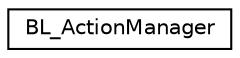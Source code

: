 digraph G
{
  edge [fontname="Helvetica",fontsize="10",labelfontname="Helvetica",labelfontsize="10"];
  node [fontname="Helvetica",fontsize="10",shape=record];
  rankdir=LR;
  Node1 [label="BL_ActionManager",height=0.2,width=0.4,color="black", fillcolor="white", style="filled",URL="$de/dde/classBL__ActionManager.html"];
}

